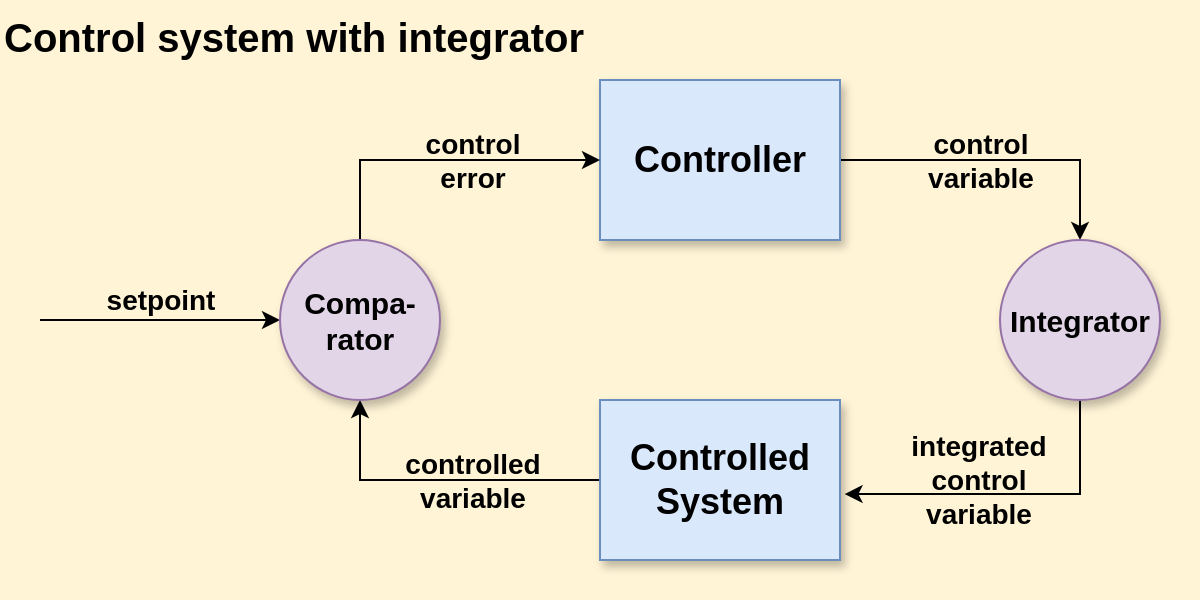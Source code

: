 <mxfile version="20.7.4" type="device"><diagram id="6TlUjYz_UtGE6yc5RoQW" name="Page-1"><mxGraphModel dx="2894" dy="1236" grid="1" gridSize="10" guides="1" tooltips="1" connect="1" arrows="1" fold="1" page="1" pageScale="1" pageWidth="1169" pageHeight="827" math="0" shadow="0"><root><mxCell id="0"/><mxCell id="1" parent="0"/><mxCell id="FNcT4Tdbnkax5gtG7m8m-1" value="Control system with integrator" style="rounded=0;whiteSpace=wrap;html=1;labelBackgroundColor=none;fontSize=20;align=left;verticalAlign=top;fontStyle=1;fillColor=#fff2cc;strokeColor=none;opacity=80;" parent="1" vertex="1"><mxGeometry x="40" y="40" width="600" height="300" as="geometry"/></mxCell><mxCell id="mzSam-bvz0HemA6qBwWi-7" value="control&lt;br&gt;variable" style="edgeStyle=orthogonalEdgeStyle;rounded=0;orthogonalLoop=1;jettySize=auto;html=1;entryX=0.5;entryY=0;entryDx=0;entryDy=0;fontSize=14;labelBackgroundColor=none;fontStyle=1" parent="1" source="mzSam-bvz0HemA6qBwWi-1" target="HLVSKrGwXv62UoiK3x87-1" edge="1"><mxGeometry x="-0.125" relative="1" as="geometry"><mxPoint x="660" y="160" as="targetPoint"/><mxPoint as="offset"/></mxGeometry></mxCell><mxCell id="mzSam-bvz0HemA6qBwWi-1" value="Controller" style="rounded=0;whiteSpace=wrap;html=1;fillColor=#dae8fc;strokeColor=#6c8ebf;fontStyle=1;fontSize=18;shadow=1;" parent="1" vertex="1"><mxGeometry x="340" y="80" width="120" height="80" as="geometry"/></mxCell><mxCell id="mzSam-bvz0HemA6qBwWi-6" value="controlled&lt;br&gt;variable" style="edgeStyle=orthogonalEdgeStyle;rounded=0;orthogonalLoop=1;jettySize=auto;html=1;fontSize=14;entryX=0.5;entryY=1;entryDx=0;entryDy=0;fontStyle=1;labelBackgroundColor=none;" parent="1" source="mzSam-bvz0HemA6qBwWi-2" target="mzSam-bvz0HemA6qBwWi-4" edge="1"><mxGeometry x="-0.2" relative="1" as="geometry"><mxPoint as="offset"/></mxGeometry></mxCell><mxCell id="mzSam-bvz0HemA6qBwWi-2" value="Controlled &lt;br style=&quot;font-size: 18px;&quot;&gt;System" style="rounded=0;whiteSpace=wrap;html=1;fillColor=#dae8fc;strokeColor=#6c8ebf;fontStyle=1;fontSize=18;shadow=1;" parent="1" vertex="1"><mxGeometry x="340" y="240" width="120" height="80" as="geometry"/></mxCell><mxCell id="mzSam-bvz0HemA6qBwWi-8" value="integrated&lt;br style=&quot;font-size: 14px;&quot;&gt;control&lt;br style=&quot;font-size: 14px;&quot;&gt;variable" style="edgeStyle=orthogonalEdgeStyle;rounded=0;orthogonalLoop=1;jettySize=auto;html=1;entryX=1.019;entryY=0.588;entryDx=0;entryDy=0;entryPerimeter=0;fontSize=14;exitX=0.5;exitY=1;exitDx=0;exitDy=0;labelBackgroundColor=none;fontStyle=1" parent="1" source="HLVSKrGwXv62UoiK3x87-1" target="mzSam-bvz0HemA6qBwWi-2" edge="1"><mxGeometry x="0.183" y="-7" relative="1" as="geometry"><mxPoint x="660" y="240" as="sourcePoint"/><mxPoint as="offset"/></mxGeometry></mxCell><mxCell id="mzSam-bvz0HemA6qBwWi-5" value="control&lt;br&gt;error" style="edgeStyle=orthogonalEdgeStyle;rounded=0;orthogonalLoop=1;jettySize=auto;html=1;entryX=0;entryY=0.5;entryDx=0;entryDy=0;fontSize=14;exitX=0.5;exitY=0;exitDx=0;exitDy=0;labelBackgroundColor=none;fontStyle=1" parent="1" source="mzSam-bvz0HemA6qBwWi-4" target="mzSam-bvz0HemA6qBwWi-1" edge="1"><mxGeometry x="0.2" relative="1" as="geometry"><mxPoint as="offset"/></mxGeometry></mxCell><mxCell id="mzSam-bvz0HemA6qBwWi-9" style="edgeStyle=orthogonalEdgeStyle;rounded=0;orthogonalLoop=1;jettySize=auto;html=1;fontSize=14;endArrow=none;endFill=0;startArrow=classic;startFill=1;" parent="1" source="mzSam-bvz0HemA6qBwWi-4" edge="1"><mxGeometry relative="1" as="geometry"><mxPoint x="60" y="200" as="targetPoint"/></mxGeometry></mxCell><mxCell id="mzSam-bvz0HemA6qBwWi-10" value="setpoint" style="edgeLabel;html=1;align=center;verticalAlign=middle;resizable=0;points=[];fontSize=14;labelBackgroundColor=none;fontStyle=1" parent="mzSam-bvz0HemA6qBwWi-9" vertex="1" connectable="0"><mxGeometry x="0.783" y="-1" relative="1" as="geometry"><mxPoint x="47" y="-9" as="offset"/></mxGeometry></mxCell><mxCell id="mzSam-bvz0HemA6qBwWi-4" value="Compa-&lt;br&gt;rator" style="ellipse;whiteSpace=wrap;html=1;aspect=fixed;fontStyle=1;fontSize=15;fillColor=#e1d5e7;strokeColor=#9673a6;verticalAlign=middle;align=center;shadow=1;" parent="1" vertex="1"><mxGeometry x="180" y="160" width="80" height="80" as="geometry"/></mxCell><mxCell id="HLVSKrGwXv62UoiK3x87-1" value="Integrator" style="ellipse;whiteSpace=wrap;html=1;aspect=fixed;fontStyle=1;fontSize=15;fillColor=#e1d5e7;strokeColor=#9673a6;verticalAlign=middle;align=center;shadow=1;" parent="1" vertex="1"><mxGeometry x="540" y="160" width="80" height="80" as="geometry"/></mxCell></root></mxGraphModel></diagram></mxfile>